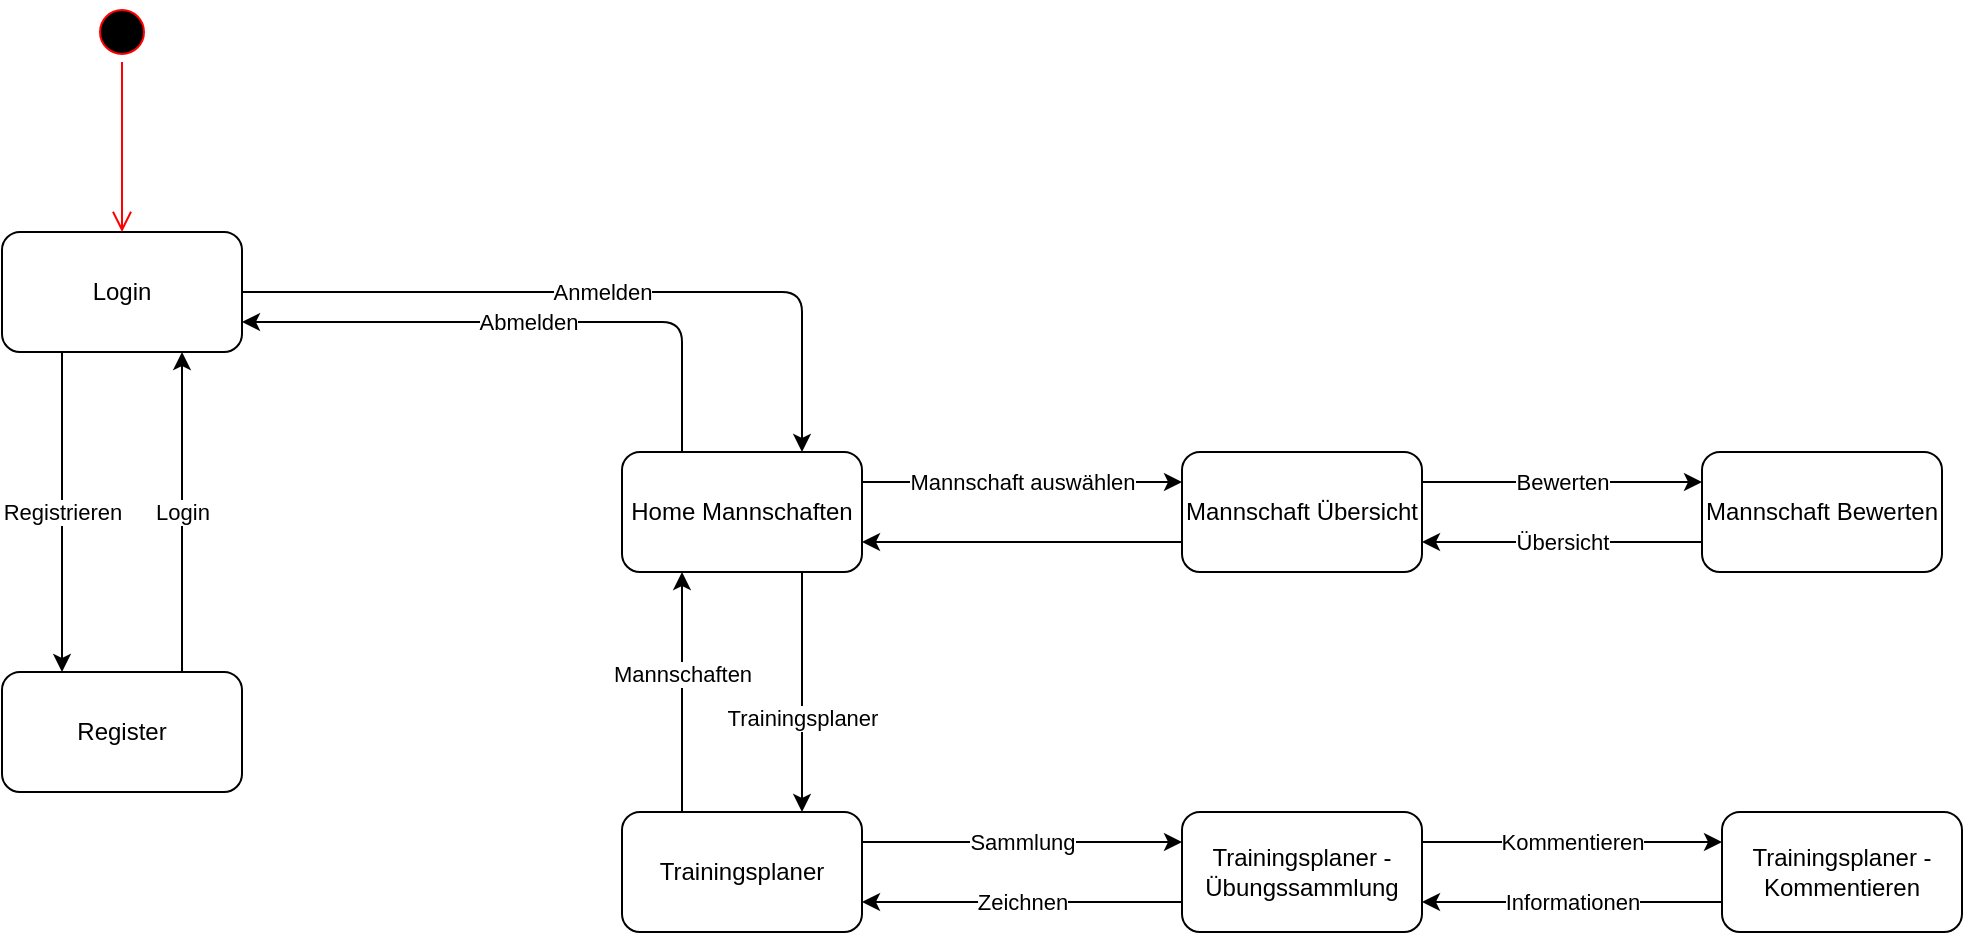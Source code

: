 <mxfile version="10.6.7" type="device"><diagram id="htJfJhror3KyXu5w_vE4" name="Page-1"><mxGraphModel dx="974" dy="636" grid="1" gridSize="10" guides="1" tooltips="1" connect="1" arrows="1" fold="1" page="1" pageScale="1" pageWidth="3300" pageHeight="4681" math="0" shadow="0"><root><mxCell id="0"/><mxCell id="1" parent="0"/><mxCell id="meHlnfZ426KZaF6it8j_-1" value="Login" style="rounded=1;whiteSpace=wrap;html=1;" vertex="1" parent="1"><mxGeometry x="80" y="195" width="120" height="60" as="geometry"/></mxCell><mxCell id="meHlnfZ426KZaF6it8j_-2" value="Register" style="rounded=1;whiteSpace=wrap;html=1;" vertex="1" parent="1"><mxGeometry x="80" y="415" width="120" height="60" as="geometry"/></mxCell><mxCell id="meHlnfZ426KZaF6it8j_-3" value="Registrieren" style="endArrow=classic;html=1;exitX=0.25;exitY=1;exitDx=0;exitDy=0;entryX=0.25;entryY=0;entryDx=0;entryDy=0;" edge="1" parent="1" source="meHlnfZ426KZaF6it8j_-1" target="meHlnfZ426KZaF6it8j_-2"><mxGeometry width="50" height="50" relative="1" as="geometry"><mxPoint x="200" y="545" as="sourcePoint"/><mxPoint x="250" y="495" as="targetPoint"/></mxGeometry></mxCell><mxCell id="meHlnfZ426KZaF6it8j_-4" value="Login" style="endArrow=classic;html=1;entryX=0.75;entryY=1;entryDx=0;entryDy=0;exitX=0.75;exitY=0;exitDx=0;exitDy=0;" edge="1" parent="1" source="meHlnfZ426KZaF6it8j_-2" target="meHlnfZ426KZaF6it8j_-1"><mxGeometry width="50" height="50" relative="1" as="geometry"><mxPoint x="180" y="605" as="sourcePoint"/><mxPoint x="230" y="555" as="targetPoint"/></mxGeometry></mxCell><mxCell id="meHlnfZ426KZaF6it8j_-5" value="Home Mannschaften" style="rounded=1;whiteSpace=wrap;html=1;" vertex="1" parent="1"><mxGeometry x="390" y="305" width="120" height="60" as="geometry"/></mxCell><mxCell id="meHlnfZ426KZaF6it8j_-6" value="Anmelden" style="endArrow=classic;html=1;exitX=1;exitY=0.5;exitDx=0;exitDy=0;entryX=0.75;entryY=0;entryDx=0;entryDy=0;" edge="1" parent="1" source="meHlnfZ426KZaF6it8j_-1" target="meHlnfZ426KZaF6it8j_-5"><mxGeometry width="50" height="50" relative="1" as="geometry"><mxPoint x="410" y="415" as="sourcePoint"/><mxPoint x="460" y="365" as="targetPoint"/><Array as="points"><mxPoint x="480" y="225"/></Array></mxGeometry></mxCell><mxCell id="meHlnfZ426KZaF6it8j_-7" value="Mannschaft Übersicht" style="rounded=1;whiteSpace=wrap;html=1;" vertex="1" parent="1"><mxGeometry x="670" y="305" width="120" height="60" as="geometry"/></mxCell><mxCell id="meHlnfZ426KZaF6it8j_-8" value="Mannschaft auswählen" style="endArrow=classic;html=1;entryX=0;entryY=0.25;entryDx=0;entryDy=0;exitX=1;exitY=0.25;exitDx=0;exitDy=0;" edge="1" parent="1" source="meHlnfZ426KZaF6it8j_-5" target="meHlnfZ426KZaF6it8j_-7"><mxGeometry width="50" height="50" relative="1" as="geometry"><mxPoint x="540" y="275" as="sourcePoint"/><mxPoint x="610" y="465" as="targetPoint"/></mxGeometry></mxCell><mxCell id="meHlnfZ426KZaF6it8j_-9" value="" style="endArrow=classic;html=1;entryX=1;entryY=0.75;entryDx=0;entryDy=0;exitX=0;exitY=0.75;exitDx=0;exitDy=0;" edge="1" parent="1" source="meHlnfZ426KZaF6it8j_-7" target="meHlnfZ426KZaF6it8j_-5"><mxGeometry width="50" height="50" relative="1" as="geometry"><mxPoint x="680" y="425" as="sourcePoint"/><mxPoint x="730" y="375" as="targetPoint"/></mxGeometry></mxCell><mxCell id="meHlnfZ426KZaF6it8j_-10" value="Abmelden" style="endArrow=classic;html=1;entryX=1;entryY=0.75;entryDx=0;entryDy=0;exitX=0.25;exitY=0;exitDx=0;exitDy=0;" edge="1" parent="1" source="meHlnfZ426KZaF6it8j_-5" target="meHlnfZ426KZaF6it8j_-1"><mxGeometry width="50" height="50" relative="1" as="geometry"><mxPoint x="370" y="525" as="sourcePoint"/><mxPoint x="420" y="475" as="targetPoint"/><Array as="points"><mxPoint x="420" y="240"/></Array></mxGeometry></mxCell><mxCell id="meHlnfZ426KZaF6it8j_-11" value="Mannschaft Bewerten" style="rounded=1;whiteSpace=wrap;html=1;" vertex="1" parent="1"><mxGeometry x="930" y="305" width="120" height="60" as="geometry"/></mxCell><mxCell id="meHlnfZ426KZaF6it8j_-12" value="Bewerten" style="endArrow=classic;html=1;entryX=0;entryY=0.25;entryDx=0;entryDy=0;exitX=1;exitY=0.25;exitDx=0;exitDy=0;" edge="1" parent="1" source="meHlnfZ426KZaF6it8j_-7" target="meHlnfZ426KZaF6it8j_-11"><mxGeometry width="50" height="50" relative="1" as="geometry"><mxPoint x="820" y="475" as="sourcePoint"/><mxPoint x="870" y="425" as="targetPoint"/></mxGeometry></mxCell><mxCell id="meHlnfZ426KZaF6it8j_-13" value="Übersicht" style="endArrow=classic;html=1;entryX=1;entryY=0.75;entryDx=0;entryDy=0;exitX=0;exitY=0.75;exitDx=0;exitDy=0;" edge="1" parent="1" source="meHlnfZ426KZaF6it8j_-11" target="meHlnfZ426KZaF6it8j_-7"><mxGeometry width="50" height="50" relative="1" as="geometry"><mxPoint x="770" y="565" as="sourcePoint"/><mxPoint x="820" y="515" as="targetPoint"/></mxGeometry></mxCell><mxCell id="meHlnfZ426KZaF6it8j_-14" value="Trainingsplaner" style="rounded=1;whiteSpace=wrap;html=1;" vertex="1" parent="1"><mxGeometry x="390" y="485" width="120" height="60" as="geometry"/></mxCell><mxCell id="meHlnfZ426KZaF6it8j_-15" value="Trainingsplaner" style="endArrow=classic;html=1;exitX=0.75;exitY=1;exitDx=0;exitDy=0;entryX=0.75;entryY=0;entryDx=0;entryDy=0;verticalAlign=top;" edge="1" parent="1" source="meHlnfZ426KZaF6it8j_-5" target="meHlnfZ426KZaF6it8j_-14"><mxGeometry width="50" height="50" relative="1" as="geometry"><mxPoint x="470" y="655" as="sourcePoint"/><mxPoint x="520" y="605" as="targetPoint"/></mxGeometry></mxCell><mxCell id="meHlnfZ426KZaF6it8j_-16" value="Mannschaften" style="endArrow=classic;html=1;entryX=0.25;entryY=1;entryDx=0;entryDy=0;exitX=0.25;exitY=0;exitDx=0;exitDy=0;verticalAlign=bottom;" edge="1" parent="1" source="meHlnfZ426KZaF6it8j_-14" target="meHlnfZ426KZaF6it8j_-5"><mxGeometry width="50" height="50" relative="1" as="geometry"><mxPoint x="380" y="685" as="sourcePoint"/><mxPoint x="430" y="635" as="targetPoint"/></mxGeometry></mxCell><mxCell id="meHlnfZ426KZaF6it8j_-17" value="Trainingsplaner - Übungssammlung" style="rounded=1;whiteSpace=wrap;html=1;" vertex="1" parent="1"><mxGeometry x="670" y="485" width="120" height="60" as="geometry"/></mxCell><mxCell id="meHlnfZ426KZaF6it8j_-18" value="Sammlung" style="endArrow=classic;html=1;exitX=1;exitY=0.25;exitDx=0;exitDy=0;entryX=0;entryY=0.25;entryDx=0;entryDy=0;" edge="1" parent="1" source="meHlnfZ426KZaF6it8j_-14" target="meHlnfZ426KZaF6it8j_-17"><mxGeometry width="50" height="50" relative="1" as="geometry"><mxPoint x="520" y="665" as="sourcePoint"/><mxPoint x="570" y="615" as="targetPoint"/></mxGeometry></mxCell><mxCell id="meHlnfZ426KZaF6it8j_-19" value="Zeichnen" style="endArrow=classic;html=1;entryX=1;entryY=0.75;entryDx=0;entryDy=0;exitX=0;exitY=0.75;exitDx=0;exitDy=0;" edge="1" parent="1" source="meHlnfZ426KZaF6it8j_-17" target="meHlnfZ426KZaF6it8j_-14"><mxGeometry width="50" height="50" relative="1" as="geometry"><mxPoint x="590" y="615" as="sourcePoint"/><mxPoint x="640" y="565" as="targetPoint"/></mxGeometry></mxCell><mxCell id="meHlnfZ426KZaF6it8j_-20" value="Trainingsplaner - Kommentieren" style="rounded=1;whiteSpace=wrap;html=1;" vertex="1" parent="1"><mxGeometry x="940" y="485" width="120" height="60" as="geometry"/></mxCell><mxCell id="meHlnfZ426KZaF6it8j_-21" value="Kommentieren" style="endArrow=classic;html=1;exitX=1;exitY=0.25;exitDx=0;exitDy=0;entryX=0;entryY=0.25;entryDx=0;entryDy=0;" edge="1" parent="1" source="meHlnfZ426KZaF6it8j_-17" target="meHlnfZ426KZaF6it8j_-20"><mxGeometry width="50" height="50" relative="1" as="geometry"><mxPoint x="790" y="685" as="sourcePoint"/><mxPoint x="840" y="635" as="targetPoint"/></mxGeometry></mxCell><mxCell id="meHlnfZ426KZaF6it8j_-22" value="Informationen" style="endArrow=classic;html=1;entryX=1;entryY=0.75;entryDx=0;entryDy=0;exitX=0;exitY=0.75;exitDx=0;exitDy=0;" edge="1" parent="1" source="meHlnfZ426KZaF6it8j_-20" target="meHlnfZ426KZaF6it8j_-17"><mxGeometry width="50" height="50" relative="1" as="geometry"><mxPoint x="880" y="655" as="sourcePoint"/><mxPoint x="930" y="605" as="targetPoint"/></mxGeometry></mxCell><mxCell id="meHlnfZ426KZaF6it8j_-23" value="" style="ellipse;html=1;shape=startState;fillColor=#000000;strokeColor=#ff0000;" vertex="1" parent="1"><mxGeometry x="125" y="80" width="30" height="30" as="geometry"/></mxCell><mxCell id="meHlnfZ426KZaF6it8j_-24" value="" style="edgeStyle=orthogonalEdgeStyle;html=1;verticalAlign=bottom;endArrow=open;endSize=8;strokeColor=#ff0000;entryX=0.5;entryY=0;entryDx=0;entryDy=0;" edge="1" source="meHlnfZ426KZaF6it8j_-23" parent="1" target="meHlnfZ426KZaF6it8j_-1"><mxGeometry relative="1" as="geometry"><mxPoint x="155" y="195" as="targetPoint"/></mxGeometry></mxCell></root></mxGraphModel></diagram></mxfile>